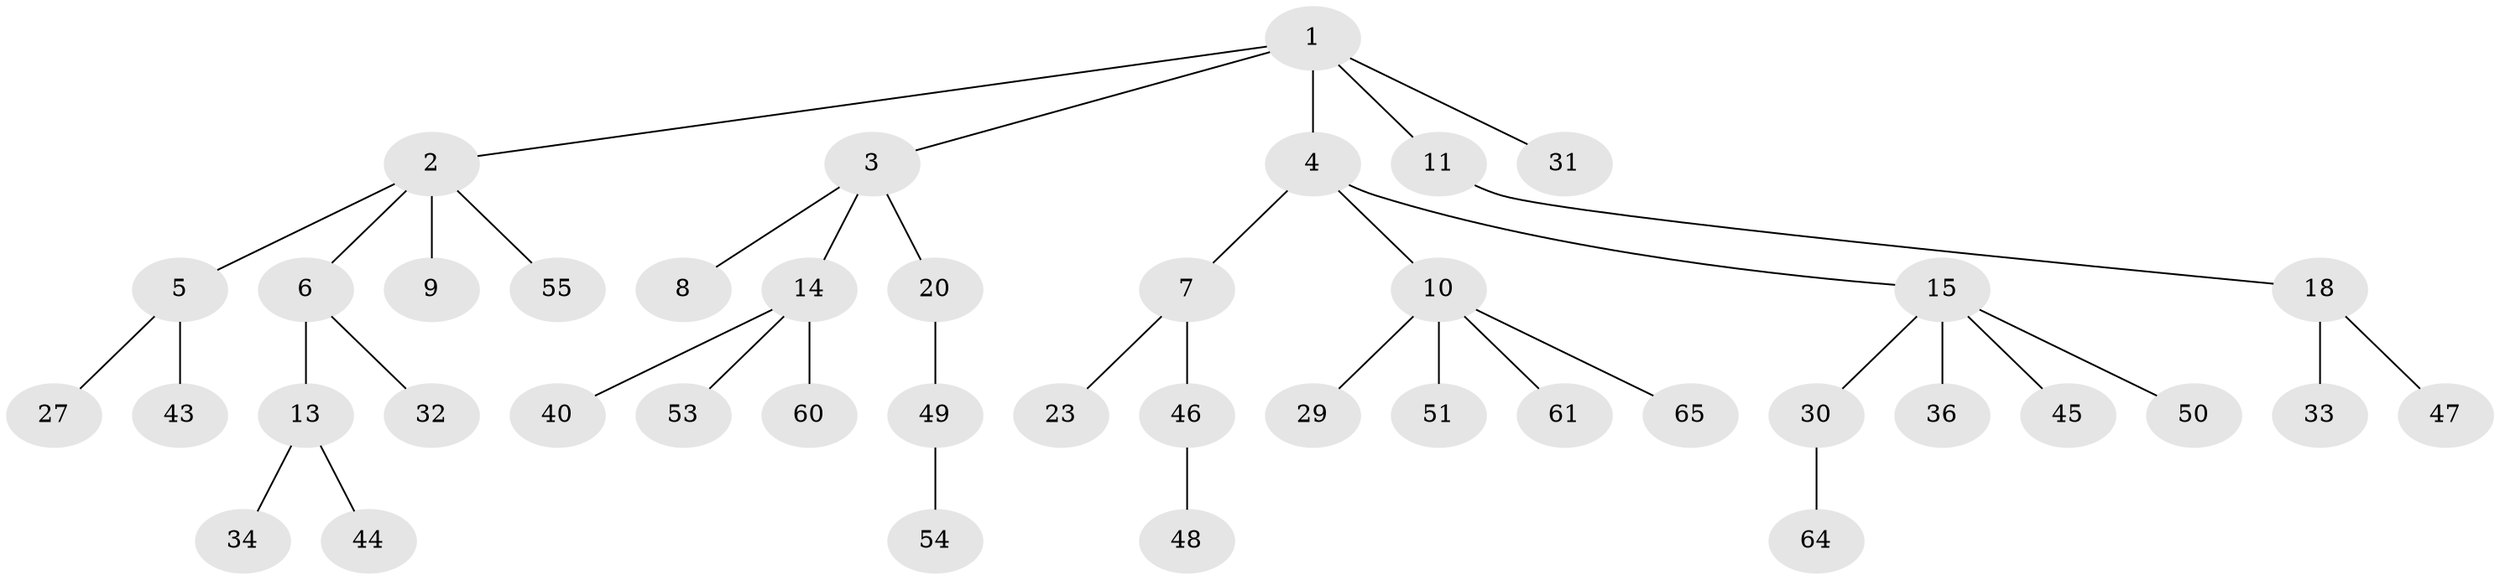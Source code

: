 // original degree distribution, {5: 0.029411764705882353, 6: 0.014705882352941176, 4: 0.058823529411764705, 3: 0.16176470588235295, 1: 0.45588235294117646, 2: 0.27941176470588236}
// Generated by graph-tools (version 1.1) at 2025/11/02/27/25 16:11:28]
// undirected, 42 vertices, 41 edges
graph export_dot {
graph [start="1"]
  node [color=gray90,style=filled];
  1 [super="+16"];
  2 [super="+37"];
  3 [super="+26"];
  4;
  5 [super="+38"];
  6 [super="+19"];
  7 [super="+17"];
  8;
  9 [super="+35"];
  10 [super="+12"];
  11 [super="+66"];
  13 [super="+28"];
  14 [super="+25"];
  15 [super="+24"];
  18 [super="+22"];
  20 [super="+21"];
  23 [super="+42"];
  27;
  29;
  30 [super="+39"];
  31 [super="+59"];
  32 [super="+41"];
  33;
  34;
  36 [super="+63"];
  40 [super="+52"];
  43;
  44;
  45 [super="+56"];
  46;
  47 [super="+58"];
  48;
  49 [super="+57"];
  50 [super="+68"];
  51;
  53 [super="+62"];
  54;
  55 [super="+67"];
  60;
  61;
  64;
  65;
  1 -- 2;
  1 -- 3;
  1 -- 4;
  1 -- 11;
  1 -- 31;
  2 -- 5;
  2 -- 6;
  2 -- 9;
  2 -- 55;
  3 -- 8;
  3 -- 14;
  3 -- 20;
  4 -- 7;
  4 -- 10;
  4 -- 15;
  5 -- 27;
  5 -- 43;
  6 -- 13;
  6 -- 32;
  7 -- 46;
  7 -- 23;
  10 -- 61;
  10 -- 65;
  10 -- 51;
  10 -- 29;
  11 -- 18;
  13 -- 34;
  13 -- 44;
  14 -- 40;
  14 -- 60;
  14 -- 53;
  15 -- 30;
  15 -- 50;
  15 -- 36;
  15 -- 45;
  18 -- 33;
  18 -- 47;
  20 -- 49;
  30 -- 64;
  46 -- 48;
  49 -- 54;
}
